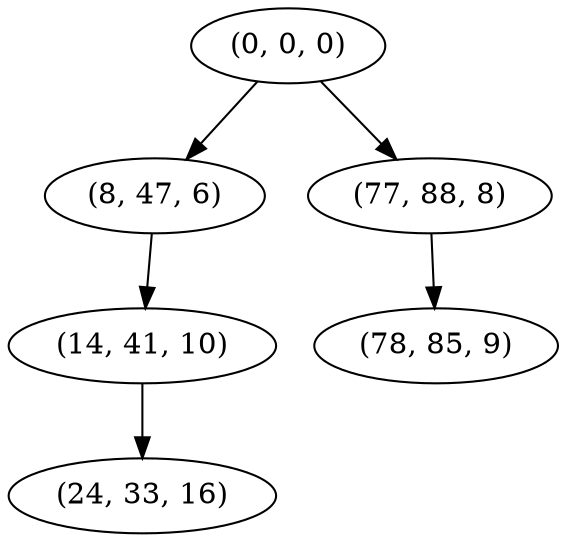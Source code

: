 digraph tree {
    "(0, 0, 0)";
    "(8, 47, 6)";
    "(14, 41, 10)";
    "(24, 33, 16)";
    "(77, 88, 8)";
    "(78, 85, 9)";
    "(0, 0, 0)" -> "(8, 47, 6)";
    "(0, 0, 0)" -> "(77, 88, 8)";
    "(8, 47, 6)" -> "(14, 41, 10)";
    "(14, 41, 10)" -> "(24, 33, 16)";
    "(77, 88, 8)" -> "(78, 85, 9)";
}
